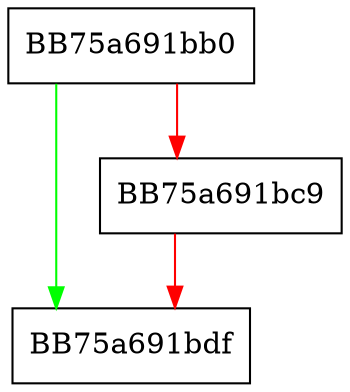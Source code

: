 digraph get_stats {
  node [shape="box"];
  graph [splines=ortho];
  BB75a691bb0 -> BB75a691bdf [color="green"];
  BB75a691bb0 -> BB75a691bc9 [color="red"];
  BB75a691bc9 -> BB75a691bdf [color="red"];
}